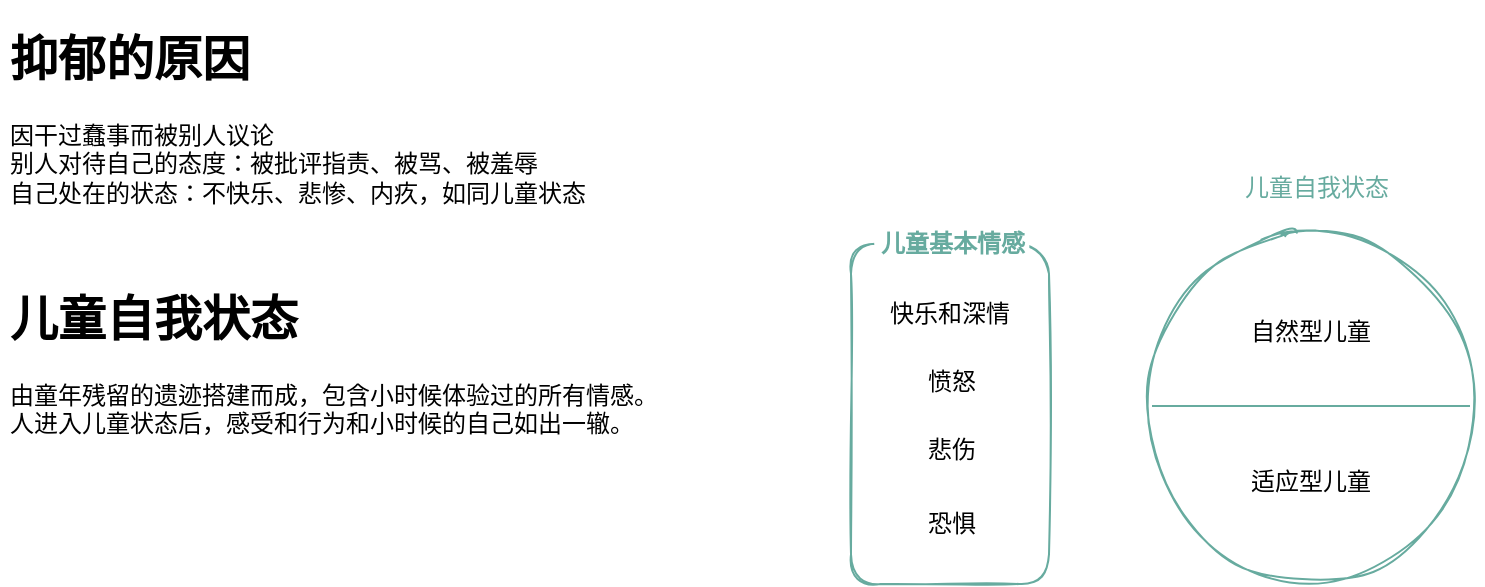 <mxfile version="16.4.7" type="github">
  <diagram id="YAn2_cSFBUAaXqbegalO" name="Page-1">
    <mxGraphModel dx="513" dy="407" grid="0" gridSize="10" guides="1" tooltips="1" connect="1" arrows="1" fold="1" page="1" pageScale="1" pageWidth="827" pageHeight="1169" math="0" shadow="0">
      <root>
        <mxCell id="0" />
        <mxCell id="1" parent="0" />
        <mxCell id="PdnqpYk0i5iZqw5W2xue-2" value="&lt;h1&gt;抑郁的原因&lt;/h1&gt;&lt;div&gt;因干过蠢事而被别人议论&lt;/div&gt;&lt;div&gt;别人对待自己的态度：被批评指责、被骂、被羞辱&lt;/div&gt;&lt;div&gt;自己处在的状态：不快乐、悲惨、内疚，如同儿童状态&lt;/div&gt;&lt;p&gt;&lt;br&gt;&lt;/p&gt;" style="text;html=1;strokeColor=none;fillColor=none;spacing=5;spacingTop=-20;whiteSpace=wrap;overflow=hidden;rounded=0;" vertex="1" parent="1">
          <mxGeometry x="39" y="65" width="331" height="119" as="geometry" />
        </mxCell>
        <mxCell id="PdnqpYk0i5iZqw5W2xue-3" value="&lt;h1&gt;儿童自我状态&lt;/h1&gt;&lt;div&gt;由童年残留的遗迹搭建而成，包含小时候体验过的所有情感。&lt;/div&gt;&lt;div&gt;人进入儿童状态后，感受和行为和小时候的自己如出一辙。&lt;/div&gt;" style="text;html=1;strokeColor=none;fillColor=none;spacing=5;spacingTop=-20;whiteSpace=wrap;overflow=hidden;rounded=0;" vertex="1" parent="1">
          <mxGeometry x="39" y="195" width="354" height="119" as="geometry" />
        </mxCell>
        <mxCell id="PdnqpYk0i5iZqw5W2xue-4" value="" style="rounded=1;whiteSpace=wrap;html=1;sketch=1;strokeColor=#67AB9F;" vertex="1" parent="1">
          <mxGeometry x="464.5" y="177" width="99" height="170" as="geometry" />
        </mxCell>
        <mxCell id="PdnqpYk0i5iZqw5W2xue-5" value="快乐和深情" style="text;html=1;strokeColor=none;fillColor=none;align=center;verticalAlign=middle;whiteSpace=wrap;rounded=0;sketch=1;" vertex="1" parent="1">
          <mxGeometry x="477" y="198" width="74" height="28" as="geometry" />
        </mxCell>
        <mxCell id="PdnqpYk0i5iZqw5W2xue-6" value="愤怒" style="text;html=1;strokeColor=none;fillColor=none;align=center;verticalAlign=middle;whiteSpace=wrap;rounded=0;sketch=1;" vertex="1" parent="1">
          <mxGeometry x="478" y="232" width="74" height="28" as="geometry" />
        </mxCell>
        <mxCell id="PdnqpYk0i5iZqw5W2xue-7" value="悲伤" style="text;html=1;strokeColor=none;fillColor=none;align=center;verticalAlign=middle;whiteSpace=wrap;rounded=0;sketch=1;" vertex="1" parent="1">
          <mxGeometry x="478" y="266" width="74" height="28" as="geometry" />
        </mxCell>
        <mxCell id="PdnqpYk0i5iZqw5W2xue-8" value="恐惧" style="text;html=1;strokeColor=none;fillColor=none;align=center;verticalAlign=middle;whiteSpace=wrap;rounded=0;sketch=1;" vertex="1" parent="1">
          <mxGeometry x="478" y="303" width="74" height="28" as="geometry" />
        </mxCell>
        <mxCell id="PdnqpYk0i5iZqw5W2xue-10" value="儿童基本情感" style="text;html=1;align=center;verticalAlign=middle;whiteSpace=wrap;rounded=0;sketch=1;fillColor=default;fontColor=#67AB9F;fontStyle=1" vertex="1" parent="1">
          <mxGeometry x="477" y="163" width="77" height="28" as="geometry" />
        </mxCell>
        <mxCell id="PdnqpYk0i5iZqw5W2xue-11" value="" style="ellipse;whiteSpace=wrap;html=1;aspect=fixed;sketch=1;strokeColor=#67AB9F;fillColor=default;shadow=0;" vertex="1" parent="1">
          <mxGeometry x="608" y="172" width="172" height="172" as="geometry" />
        </mxCell>
        <mxCell id="PdnqpYk0i5iZqw5W2xue-12" value="" style="endArrow=none;html=1;rounded=0;strokeColor=#67AB9F;" edge="1" parent="1">
          <mxGeometry width="50" height="50" relative="1" as="geometry">
            <mxPoint x="615" y="258" as="sourcePoint" />
            <mxPoint x="774" y="258" as="targetPoint" />
          </mxGeometry>
        </mxCell>
        <mxCell id="PdnqpYk0i5iZqw5W2xue-13" value="儿童自我状态" style="text;html=1;strokeColor=none;fillColor=default;align=center;verticalAlign=middle;whiteSpace=wrap;rounded=0;sketch=1;fontColor=#67AB9F;" vertex="1" parent="1">
          <mxGeometry x="658.5" y="135" width="77" height="28" as="geometry" />
        </mxCell>
        <mxCell id="PdnqpYk0i5iZqw5W2xue-14" value="自然型儿童" style="text;html=1;strokeColor=none;fillColor=none;align=center;verticalAlign=middle;whiteSpace=wrap;rounded=0;shadow=0;sketch=1;fontColor=#000000;" vertex="1" parent="1">
          <mxGeometry x="652.5" y="206" width="83" height="30" as="geometry" />
        </mxCell>
        <mxCell id="PdnqpYk0i5iZqw5W2xue-15" value="适应型儿童" style="text;html=1;strokeColor=none;fillColor=none;align=center;verticalAlign=middle;whiteSpace=wrap;rounded=0;shadow=0;sketch=1;fontColor=#000000;" vertex="1" parent="1">
          <mxGeometry x="652.5" y="281" width="83" height="30" as="geometry" />
        </mxCell>
      </root>
    </mxGraphModel>
  </diagram>
</mxfile>

